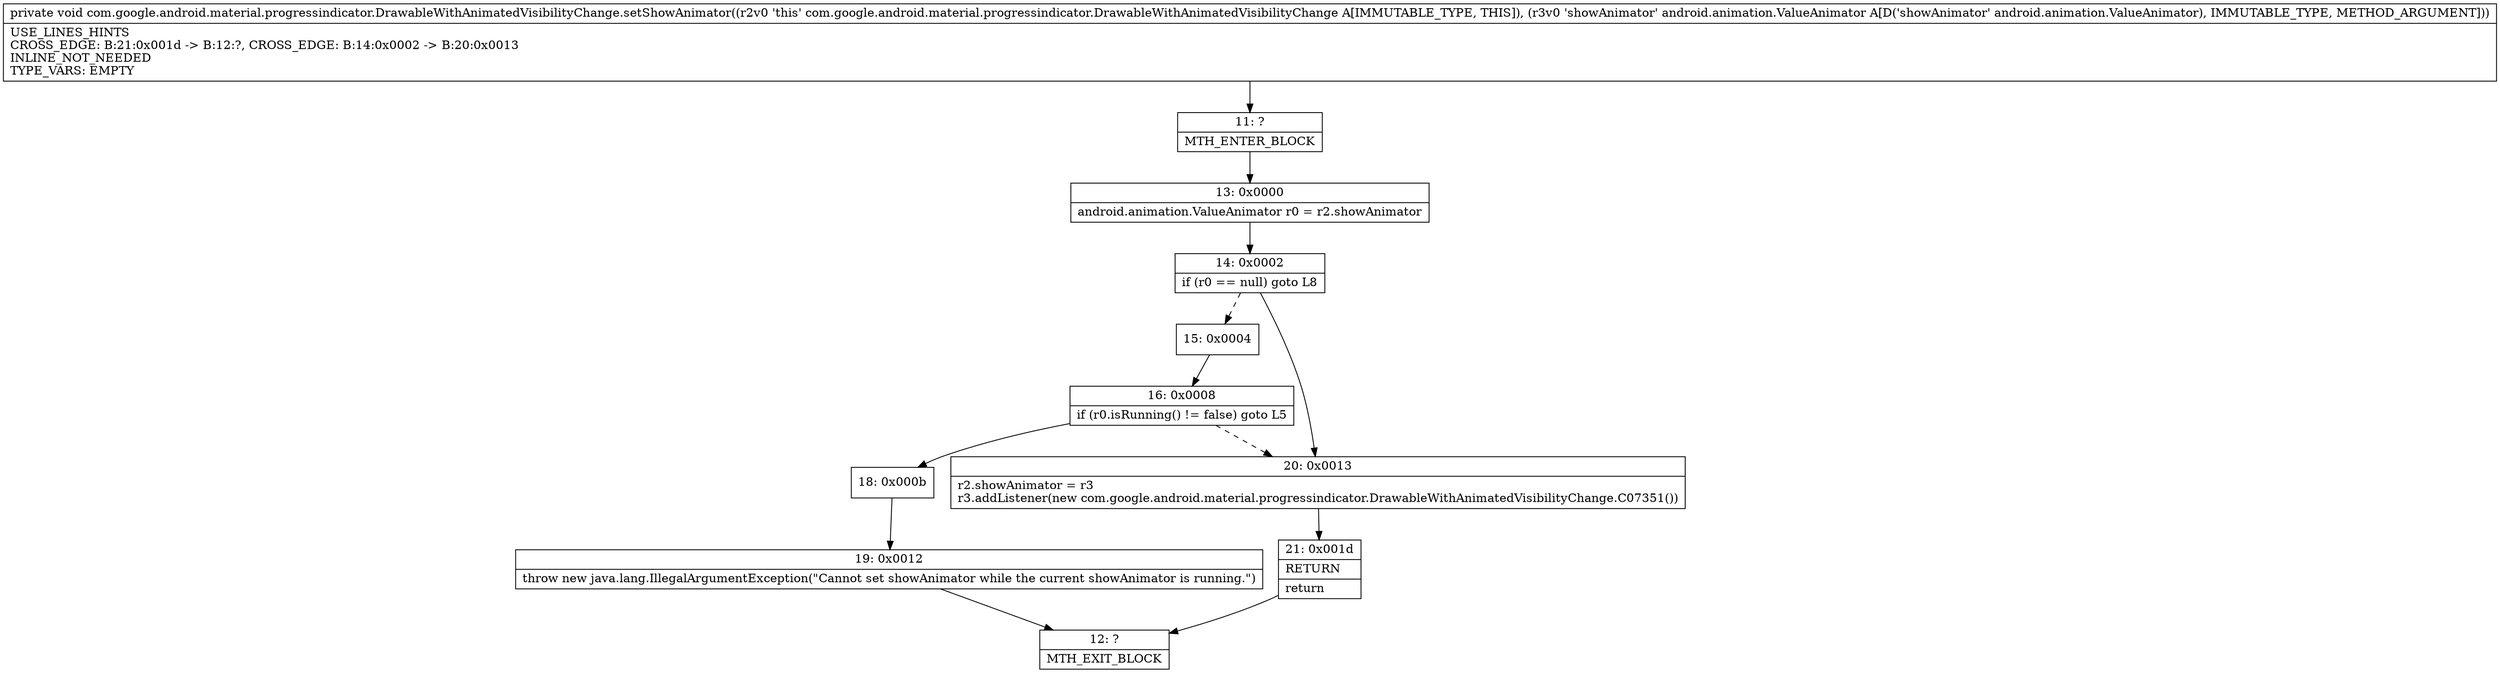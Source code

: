 digraph "CFG forcom.google.android.material.progressindicator.DrawableWithAnimatedVisibilityChange.setShowAnimator(Landroid\/animation\/ValueAnimator;)V" {
Node_11 [shape=record,label="{11\:\ ?|MTH_ENTER_BLOCK\l}"];
Node_13 [shape=record,label="{13\:\ 0x0000|android.animation.ValueAnimator r0 = r2.showAnimator\l}"];
Node_14 [shape=record,label="{14\:\ 0x0002|if (r0 == null) goto L8\l}"];
Node_15 [shape=record,label="{15\:\ 0x0004}"];
Node_16 [shape=record,label="{16\:\ 0x0008|if (r0.isRunning() != false) goto L5\l}"];
Node_18 [shape=record,label="{18\:\ 0x000b}"];
Node_19 [shape=record,label="{19\:\ 0x0012|throw new java.lang.IllegalArgumentException(\"Cannot set showAnimator while the current showAnimator is running.\")\l}"];
Node_12 [shape=record,label="{12\:\ ?|MTH_EXIT_BLOCK\l}"];
Node_20 [shape=record,label="{20\:\ 0x0013|r2.showAnimator = r3\lr3.addListener(new com.google.android.material.progressindicator.DrawableWithAnimatedVisibilityChange.C07351())\l}"];
Node_21 [shape=record,label="{21\:\ 0x001d|RETURN\l|return\l}"];
MethodNode[shape=record,label="{private void com.google.android.material.progressindicator.DrawableWithAnimatedVisibilityChange.setShowAnimator((r2v0 'this' com.google.android.material.progressindicator.DrawableWithAnimatedVisibilityChange A[IMMUTABLE_TYPE, THIS]), (r3v0 'showAnimator' android.animation.ValueAnimator A[D('showAnimator' android.animation.ValueAnimator), IMMUTABLE_TYPE, METHOD_ARGUMENT]))  | USE_LINES_HINTS\lCROSS_EDGE: B:21:0x001d \-\> B:12:?, CROSS_EDGE: B:14:0x0002 \-\> B:20:0x0013\lINLINE_NOT_NEEDED\lTYPE_VARS: EMPTY\l}"];
MethodNode -> Node_11;Node_11 -> Node_13;
Node_13 -> Node_14;
Node_14 -> Node_15[style=dashed];
Node_14 -> Node_20;
Node_15 -> Node_16;
Node_16 -> Node_18;
Node_16 -> Node_20[style=dashed];
Node_18 -> Node_19;
Node_19 -> Node_12;
Node_20 -> Node_21;
Node_21 -> Node_12;
}

